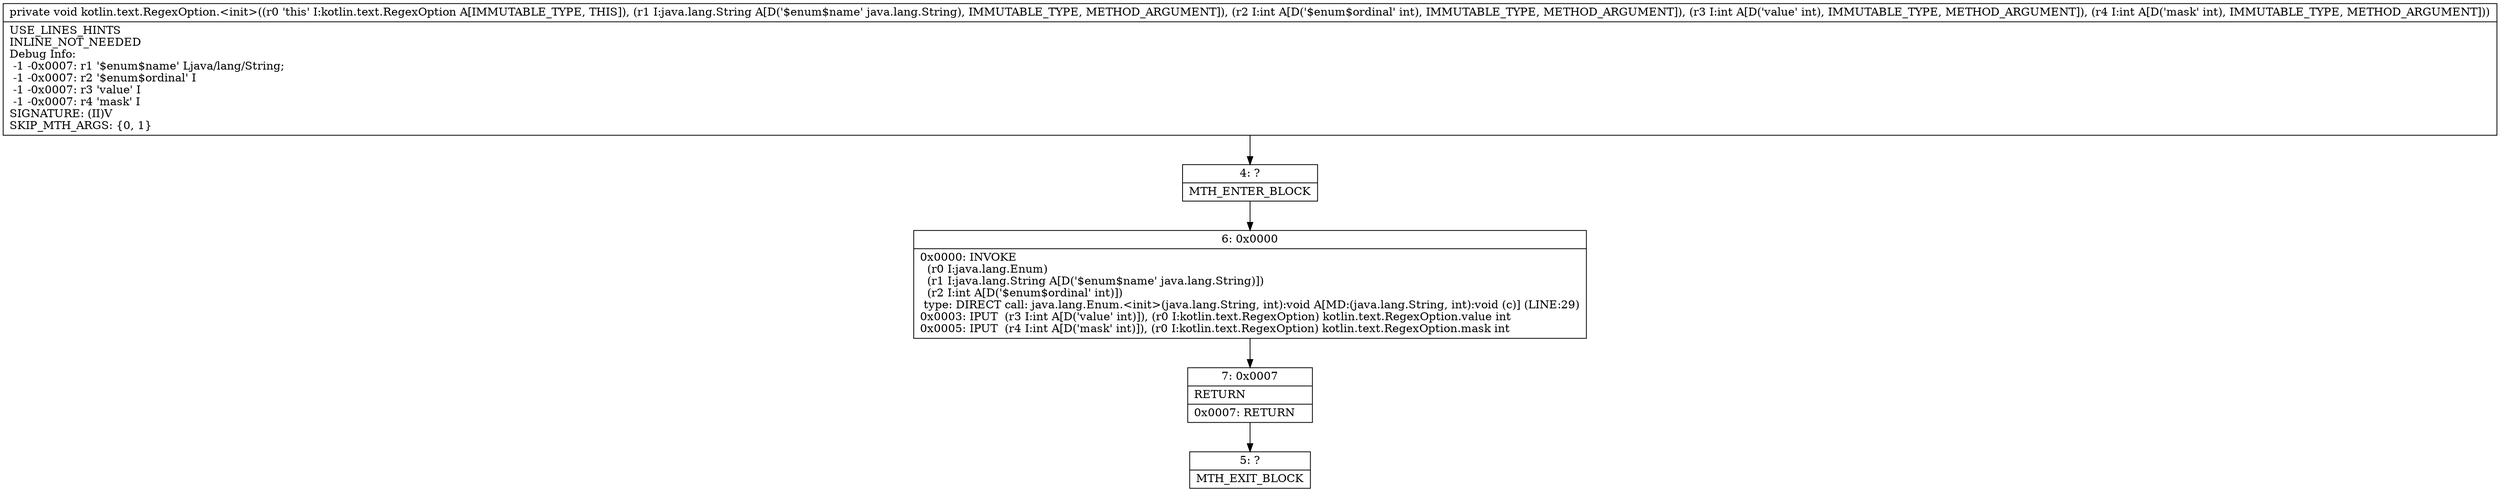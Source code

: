 digraph "CFG forkotlin.text.RegexOption.\<init\>(Ljava\/lang\/String;III)V" {
Node_4 [shape=record,label="{4\:\ ?|MTH_ENTER_BLOCK\l}"];
Node_6 [shape=record,label="{6\:\ 0x0000|0x0000: INVOKE  \l  (r0 I:java.lang.Enum)\l  (r1 I:java.lang.String A[D('$enum$name' java.lang.String)])\l  (r2 I:int A[D('$enum$ordinal' int)])\l type: DIRECT call: java.lang.Enum.\<init\>(java.lang.String, int):void A[MD:(java.lang.String, int):void (c)] (LINE:29)\l0x0003: IPUT  (r3 I:int A[D('value' int)]), (r0 I:kotlin.text.RegexOption) kotlin.text.RegexOption.value int \l0x0005: IPUT  (r4 I:int A[D('mask' int)]), (r0 I:kotlin.text.RegexOption) kotlin.text.RegexOption.mask int \l}"];
Node_7 [shape=record,label="{7\:\ 0x0007|RETURN\l|0x0007: RETURN   \l}"];
Node_5 [shape=record,label="{5\:\ ?|MTH_EXIT_BLOCK\l}"];
MethodNode[shape=record,label="{private void kotlin.text.RegexOption.\<init\>((r0 'this' I:kotlin.text.RegexOption A[IMMUTABLE_TYPE, THIS]), (r1 I:java.lang.String A[D('$enum$name' java.lang.String), IMMUTABLE_TYPE, METHOD_ARGUMENT]), (r2 I:int A[D('$enum$ordinal' int), IMMUTABLE_TYPE, METHOD_ARGUMENT]), (r3 I:int A[D('value' int), IMMUTABLE_TYPE, METHOD_ARGUMENT]), (r4 I:int A[D('mask' int), IMMUTABLE_TYPE, METHOD_ARGUMENT]))  | USE_LINES_HINTS\lINLINE_NOT_NEEDED\lDebug Info:\l  \-1 \-0x0007: r1 '$enum$name' Ljava\/lang\/String;\l  \-1 \-0x0007: r2 '$enum$ordinal' I\l  \-1 \-0x0007: r3 'value' I\l  \-1 \-0x0007: r4 'mask' I\lSIGNATURE: (II)V\lSKIP_MTH_ARGS: \{0, 1\}\l}"];
MethodNode -> Node_4;Node_4 -> Node_6;
Node_6 -> Node_7;
Node_7 -> Node_5;
}

